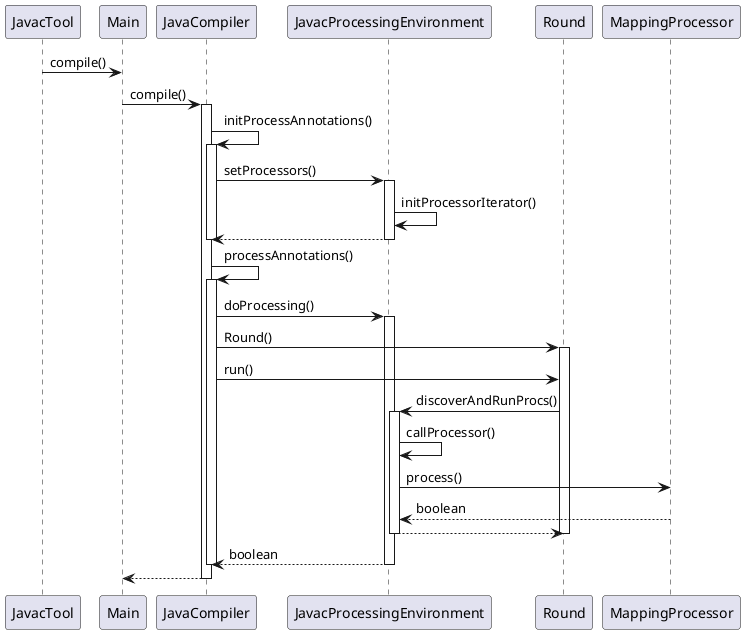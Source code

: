 @@startuml processor

JavacTool -> Main:compile()
Main -> JavaCompiler:compile()
activate JavaCompiler
JavaCompiler -> JavaCompiler:initProcessAnnotations()
activate JavaCompiler
JavaCompiler -> JavacProcessingEnvironment:setProcessors()
activate JavacProcessingEnvironment
JavacProcessingEnvironment -> JavacProcessingEnvironment:initProcessorIterator()
JavacProcessingEnvironment --> JavaCompiler
deactivate JavacProcessingEnvironment
deactivate JavaCompiler
JavaCompiler -> JavaCompiler:processAnnotations()
activate JavaCompiler
JavaCompiler -> JavacProcessingEnvironment:doProcessing()
activate JavacProcessingEnvironment
JavaCompiler -> Round:Round()
activate Round
JavaCompiler -> Round:run()
Round -> JavacProcessingEnvironment:discoverAndRunProcs()
activate JavacProcessingEnvironment
JavacProcessingEnvironment -> JavacProcessingEnvironment:callProcessor()
JavacProcessingEnvironment -> MappingProcessor:process()
MappingProcessor --> JavacProcessingEnvironment:boolean
JavacProcessingEnvironment --> Round
deactivate Round
deactivate JavacProcessingEnvironment
JavacProcessingEnvironment --> JavaCompiler:boolean
deactivate JavacProcessingEnvironment
deactivate JavaCompiler
JavaCompiler --> Main
deactivate JavaCompiler
@@enduml